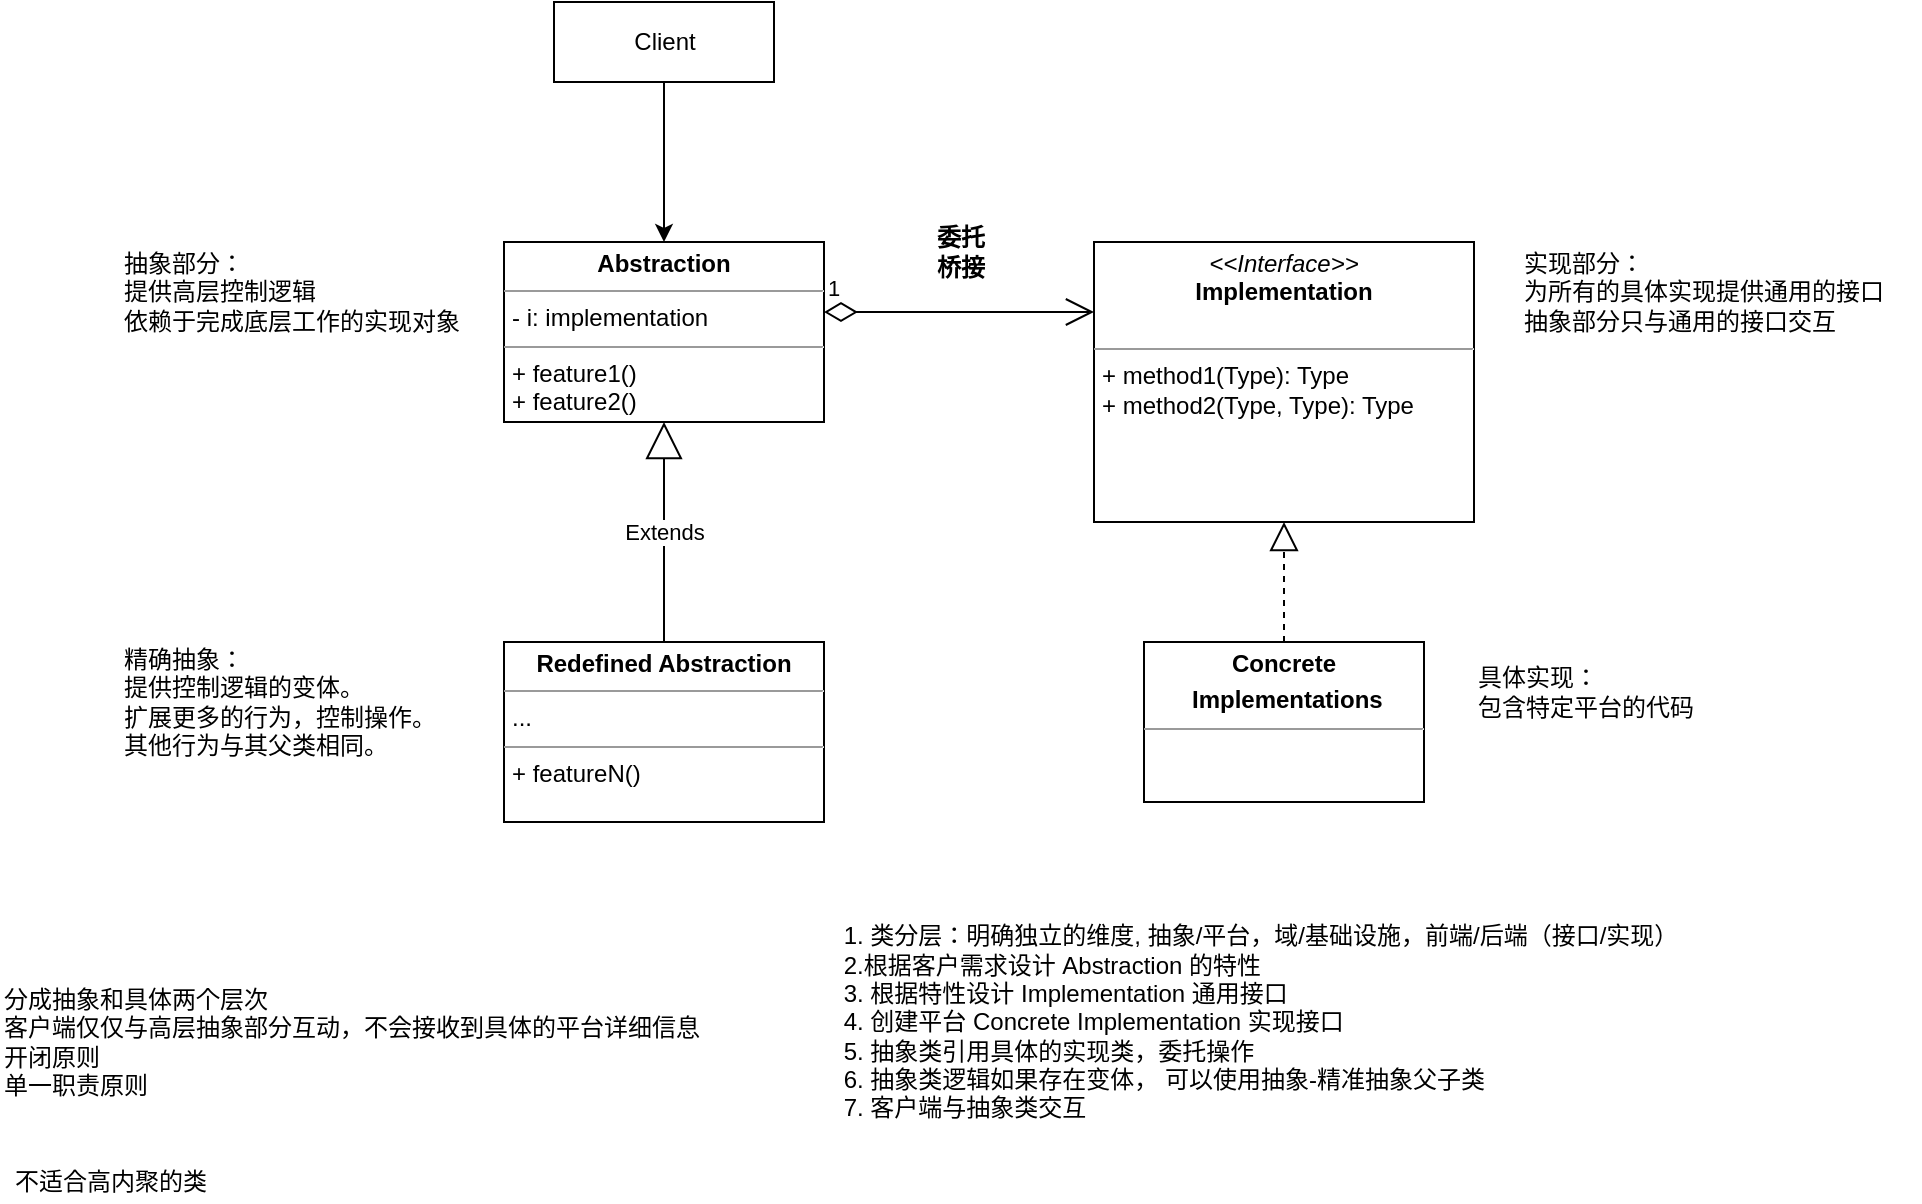 <mxfile version="16.1.2" type="device"><diagram id="PLqf9SDQtSdog0W4kfYU" name="第 1 页"><mxGraphModel dx="1106" dy="804" grid="1" gridSize="10" guides="1" tooltips="1" connect="1" arrows="1" fold="1" page="1" pageScale="1" pageWidth="1169" pageHeight="827" math="0" shadow="0"><root><mxCell id="0"/><mxCell id="1" parent="0"/><mxCell id="v81mWcrPSMdEC62kKKbU-6" value="" style="edgeStyle=orthogonalEdgeStyle;rounded=0;orthogonalLoop=1;jettySize=auto;html=1;" edge="1" parent="1" source="v81mWcrPSMdEC62kKKbU-1" target="v81mWcrPSMdEC62kKKbU-2"><mxGeometry relative="1" as="geometry"/></mxCell><mxCell id="v81mWcrPSMdEC62kKKbU-1" value="Client" style="html=1;" vertex="1" parent="1"><mxGeometry x="347" y="50" width="110" height="40" as="geometry"/></mxCell><mxCell id="v81mWcrPSMdEC62kKKbU-2" value="&lt;p style=&quot;margin: 0px ; margin-top: 4px ; text-align: center&quot;&gt;&lt;b&gt;Abstraction&lt;/b&gt;&lt;/p&gt;&lt;hr size=&quot;1&quot;&gt;&lt;p style=&quot;margin: 0px ; margin-left: 4px&quot;&gt;- i: implementation&lt;/p&gt;&lt;hr size=&quot;1&quot;&gt;&lt;p style=&quot;margin: 0px ; margin-left: 4px&quot;&gt;+ feature1()&lt;/p&gt;&lt;p style=&quot;margin: 0px ; margin-left: 4px&quot;&gt;+ feature2()&lt;br&gt;&lt;/p&gt;" style="verticalAlign=top;align=left;overflow=fill;fontSize=12;fontFamily=Helvetica;html=1;" vertex="1" parent="1"><mxGeometry x="322" y="170" width="160" height="90" as="geometry"/></mxCell><mxCell id="v81mWcrPSMdEC62kKKbU-3" value="&lt;p style=&quot;margin: 0px ; margin-top: 4px ; text-align: center&quot;&gt;&lt;b&gt;Redefined Abstraction&lt;/b&gt;&lt;/p&gt;&lt;hr size=&quot;1&quot;&gt;&lt;p style=&quot;margin: 0px ; margin-left: 4px&quot;&gt;...&lt;/p&gt;&lt;hr size=&quot;1&quot;&gt;&lt;p style=&quot;margin: 0px ; margin-left: 4px&quot;&gt;+ featureN()&lt;br&gt;&lt;/p&gt;" style="verticalAlign=top;align=left;overflow=fill;fontSize=12;fontFamily=Helvetica;html=1;" vertex="1" parent="1"><mxGeometry x="322" y="370" width="160" height="90" as="geometry"/></mxCell><mxCell id="v81mWcrPSMdEC62kKKbU-4" value="&lt;p style=&quot;margin: 0px ; margin-top: 4px ; text-align: center&quot;&gt;&lt;i&gt;&amp;lt;&amp;lt;Interface&amp;gt;&amp;gt;&lt;/i&gt;&lt;br&gt;&lt;b&gt;Implementation&lt;/b&gt;&lt;/p&gt;&lt;br&gt;&lt;hr size=&quot;1&quot;&gt;&lt;p style=&quot;margin: 0px ; margin-left: 4px&quot;&gt;+ method1(Type): Type&lt;br&gt;+ method2(Type, Type): Type&lt;/p&gt;" style="verticalAlign=top;align=left;overflow=fill;fontSize=12;fontFamily=Helvetica;html=1;" vertex="1" parent="1"><mxGeometry x="617" y="170" width="190" height="140" as="geometry"/></mxCell><mxCell id="v81mWcrPSMdEC62kKKbU-5" value="&lt;p style=&quot;margin: 4px 0px 0px ; text-align: center&quot;&gt;&lt;b&gt;Concrete&lt;/b&gt;&lt;br&gt;&lt;/p&gt;&lt;p style=&quot;margin: 0px ; margin-top: 4px ; text-align: center&quot;&gt;&lt;b&gt;&amp;nbsp;Implementations&lt;/b&gt;&lt;/p&gt;&lt;hr size=&quot;1&quot;&gt;&lt;div style=&quot;height: 2px&quot;&gt;&lt;/div&gt;" style="verticalAlign=top;align=left;overflow=fill;fontSize=12;fontFamily=Helvetica;html=1;" vertex="1" parent="1"><mxGeometry x="642" y="370" width="140" height="80" as="geometry"/></mxCell><mxCell id="v81mWcrPSMdEC62kKKbU-7" value="1" style="endArrow=open;html=1;endSize=12;startArrow=diamondThin;startSize=14;startFill=0;edgeStyle=orthogonalEdgeStyle;align=left;verticalAlign=bottom;rounded=0;exitX=1;exitY=0.389;exitDx=0;exitDy=0;exitPerimeter=0;" edge="1" parent="1" source="v81mWcrPSMdEC62kKKbU-2"><mxGeometry x="-1" y="3" relative="1" as="geometry"><mxPoint x="497" y="140" as="sourcePoint"/><mxPoint x="617" y="205" as="targetPoint"/></mxGeometry></mxCell><mxCell id="v81mWcrPSMdEC62kKKbU-9" value="" style="endArrow=block;dashed=1;endFill=0;endSize=12;html=1;rounded=0;exitX=0.5;exitY=0;exitDx=0;exitDy=0;entryX=0.5;entryY=1;entryDx=0;entryDy=0;" edge="1" parent="1" source="v81mWcrPSMdEC62kKKbU-5" target="v81mWcrPSMdEC62kKKbU-4"><mxGeometry width="160" relative="1" as="geometry"><mxPoint x="517" y="320" as="sourcePoint"/><mxPoint x="677" y="320" as="targetPoint"/></mxGeometry></mxCell><mxCell id="v81mWcrPSMdEC62kKKbU-10" value="Extends" style="endArrow=block;endSize=16;endFill=0;html=1;rounded=0;exitX=0.5;exitY=0;exitDx=0;exitDy=0;entryX=0.5;entryY=1;entryDx=0;entryDy=0;" edge="1" parent="1" source="v81mWcrPSMdEC62kKKbU-3" target="v81mWcrPSMdEC62kKKbU-2"><mxGeometry width="160" relative="1" as="geometry"><mxPoint x="527" y="320" as="sourcePoint"/><mxPoint x="687" y="320" as="targetPoint"/></mxGeometry></mxCell><mxCell id="v81mWcrPSMdEC62kKKbU-11" value="委托&lt;br&gt;桥接" style="text;html=1;align=center;verticalAlign=middle;resizable=0;points=[];autosize=1;strokeColor=none;fillColor=none;fontStyle=1" vertex="1" parent="1"><mxGeometry x="530" y="160" width="40" height="30" as="geometry"/></mxCell><mxCell id="v81mWcrPSMdEC62kKKbU-12" value="抽象部分：&lt;br&gt;提供高层控制逻辑&lt;br&gt;依赖于完成底层工作的实现对象" style="text;html=1;align=left;verticalAlign=middle;resizable=0;points=[];autosize=1;strokeColor=none;fillColor=none;" vertex="1" parent="1"><mxGeometry x="130" y="170" width="180" height="50" as="geometry"/></mxCell><mxCell id="v81mWcrPSMdEC62kKKbU-13" value="实现部分：&lt;br&gt;为所有的具体实现提供通用的接口&lt;br&gt;抽象部分只与通用的接口交互" style="text;html=1;align=left;verticalAlign=middle;resizable=0;points=[];autosize=1;strokeColor=none;fillColor=none;" vertex="1" parent="1"><mxGeometry x="830" y="170" width="200" height="50" as="geometry"/></mxCell><mxCell id="v81mWcrPSMdEC62kKKbU-14" value="具体实现：&lt;br&gt;包含特定平台的代码" style="text;html=1;align=left;verticalAlign=middle;resizable=0;points=[];autosize=1;strokeColor=none;fillColor=none;" vertex="1" parent="1"><mxGeometry x="807" y="380" width="120" height="30" as="geometry"/></mxCell><mxCell id="v81mWcrPSMdEC62kKKbU-15" value="精确抽象：&lt;br&gt;提供控制逻辑的变体。&lt;br&gt;扩展更多的行为，控制操作。&lt;br&gt;其他行为与其父类相同。" style="text;html=1;align=left;verticalAlign=middle;resizable=0;points=[];autosize=1;strokeColor=none;fillColor=none;" vertex="1" parent="1"><mxGeometry x="130" y="370" width="170" height="60" as="geometry"/></mxCell><mxCell id="v81mWcrPSMdEC62kKKbU-16" value="分成抽象和具体两个层次&lt;br&gt;客户端仅仅与高层抽象部分互动，不会接收到具体的平台详细信息&lt;br&gt;开闭原则&lt;br&gt;单一职责原则" style="text;html=1;align=left;verticalAlign=middle;resizable=0;points=[];autosize=1;strokeColor=none;fillColor=none;" vertex="1" parent="1"><mxGeometry x="70" y="540" width="360" height="60" as="geometry"/></mxCell><mxCell id="v81mWcrPSMdEC62kKKbU-17" value="不适合高内聚的类" style="text;html=1;align=center;verticalAlign=middle;resizable=0;points=[];autosize=1;strokeColor=none;fillColor=none;" vertex="1" parent="1"><mxGeometry x="70" y="630" width="110" height="20" as="geometry"/></mxCell><mxCell id="v81mWcrPSMdEC62kKKbU-18" value="1. 类分层：明确独立的维度, 抽象/平台，域/基础设施，前端/后端（接口/实现）&lt;br&gt;&lt;div style=&quot;text-align: left&quot;&gt;&lt;span&gt;2.根据客户需求设计 Abstraction 的特性&lt;/span&gt;&lt;/div&gt;&lt;div style=&quot;text-align: left&quot;&gt;&lt;span&gt;3. 根据特性设计 Implementation 通用接口&lt;/span&gt;&lt;/div&gt;&lt;div style=&quot;text-align: left&quot;&gt;4. 创建平台 Concrete Implementation 实现接口&lt;/div&gt;&lt;div style=&quot;text-align: left&quot;&gt;5. 抽象类引用具体的实现类，委托操作&lt;/div&gt;&lt;div style=&quot;text-align: left&quot;&gt;6. 抽象类逻辑如果存在变体， 可以使用抽象-精准抽象父子类&lt;/div&gt;&lt;div style=&quot;text-align: left&quot;&gt;7. 客户端与抽象类交互&lt;/div&gt;" style="text;html=1;align=center;verticalAlign=middle;resizable=0;points=[];autosize=1;strokeColor=none;fillColor=none;" vertex="1" parent="1"><mxGeometry x="485" y="510" width="430" height="100" as="geometry"/></mxCell></root></mxGraphModel></diagram></mxfile>